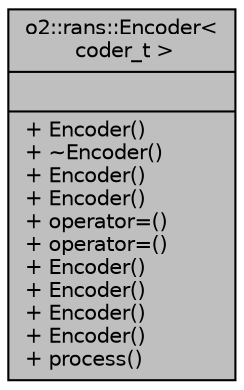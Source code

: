 digraph "o2::rans::Encoder&lt; coder_t &gt;"
{
 // INTERACTIVE_SVG=YES
  bgcolor="transparent";
  edge [fontname="Helvetica",fontsize="10",labelfontname="Helvetica",labelfontsize="10"];
  node [fontname="Helvetica",fontsize="10",shape=record];
  Node1 [label="{o2::rans::Encoder\<\l coder_t \>\n||+ Encoder()\l+ ~Encoder()\l+ Encoder()\l+ Encoder()\l+ operator=()\l+ operator=()\l+ Encoder()\l+ Encoder()\l+ Encoder()\l+ Encoder()\l+ process()\l}",height=0.2,width=0.4,color="black", fillcolor="grey75", style="filled", fontcolor="black"];
}

